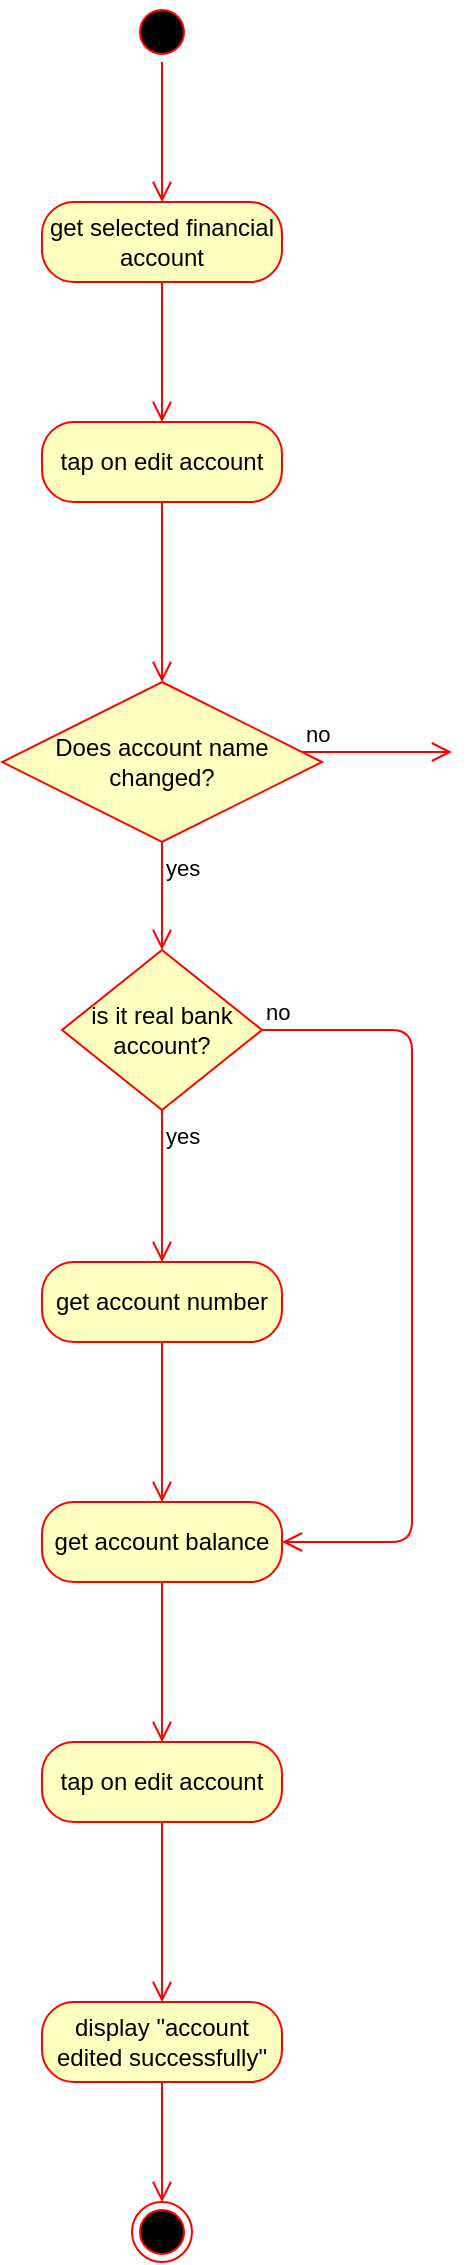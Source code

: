 <mxfile version="12.2.3" type="device" pages="1"><diagram id="bx2xhOzk0KAATfLugPg1" name="Page-1"><mxGraphModel dx="854" dy="397" grid="1" gridSize="10" guides="1" tooltips="1" connect="1" arrows="1" fold="1" page="1" pageScale="1" pageWidth="827" pageHeight="1169" math="0" shadow="0"><root><mxCell id="0"/><mxCell id="1" parent="0"/><mxCell id="EmCH7hKtOOxVpFWdAV5T-1" value="" style="ellipse;html=1;shape=startState;fillColor=#000000;strokeColor=#ff0000;" vertex="1" parent="1"><mxGeometry x="380" y="30" width="30" height="30" as="geometry"/></mxCell><mxCell id="EmCH7hKtOOxVpFWdAV5T-2" value="" style="edgeStyle=orthogonalEdgeStyle;html=1;verticalAlign=bottom;endArrow=open;endSize=8;strokeColor=#ff0000;entryX=0.5;entryY=0;entryDx=0;entryDy=0;" edge="1" source="EmCH7hKtOOxVpFWdAV5T-1" parent="1" target="EmCH7hKtOOxVpFWdAV5T-3"><mxGeometry relative="1" as="geometry"><mxPoint x="395" y="120" as="targetPoint"/></mxGeometry></mxCell><mxCell id="EmCH7hKtOOxVpFWdAV5T-3" value="get selected financial account" style="rounded=1;whiteSpace=wrap;html=1;arcSize=40;fontColor=#000000;fillColor=#ffffc0;strokeColor=#ff0000;" vertex="1" parent="1"><mxGeometry x="335" y="130" width="120" height="40" as="geometry"/></mxCell><mxCell id="EmCH7hKtOOxVpFWdAV5T-4" value="" style="edgeStyle=orthogonalEdgeStyle;html=1;verticalAlign=bottom;endArrow=open;endSize=8;strokeColor=#ff0000;entryX=0.5;entryY=0;entryDx=0;entryDy=0;" edge="1" source="EmCH7hKtOOxVpFWdAV5T-3" parent="1" target="EmCH7hKtOOxVpFWdAV5T-5"><mxGeometry relative="1" as="geometry"><mxPoint x="395" y="230" as="targetPoint"/></mxGeometry></mxCell><mxCell id="EmCH7hKtOOxVpFWdAV5T-5" value="tap on edit account" style="rounded=1;whiteSpace=wrap;html=1;arcSize=40;fontColor=#000000;fillColor=#ffffc0;strokeColor=#ff0000;" vertex="1" parent="1"><mxGeometry x="335" y="240" width="120" height="40" as="geometry"/></mxCell><mxCell id="EmCH7hKtOOxVpFWdAV5T-6" value="" style="edgeStyle=orthogonalEdgeStyle;html=1;verticalAlign=bottom;endArrow=open;endSize=8;strokeColor=#ff0000;entryX=0.5;entryY=0;entryDx=0;entryDy=0;" edge="1" source="EmCH7hKtOOxVpFWdAV5T-5" parent="1" target="EmCH7hKtOOxVpFWdAV5T-14"><mxGeometry relative="1" as="geometry"><mxPoint x="395" y="360" as="targetPoint"/><Array as="points"><mxPoint x="395" y="370"/></Array></mxGeometry></mxCell><mxCell id="EmCH7hKtOOxVpFWdAV5T-14" value="Does account name changed?" style="rhombus;whiteSpace=wrap;html=1;fillColor=#ffffc0;strokeColor=#ff0000;" vertex="1" parent="1"><mxGeometry x="315" y="370" width="160" height="80" as="geometry"/></mxCell><mxCell id="EmCH7hKtOOxVpFWdAV5T-15" value="no" style="edgeStyle=orthogonalEdgeStyle;html=1;align=left;verticalAlign=bottom;endArrow=open;endSize=8;strokeColor=#ff0000;" edge="1" source="EmCH7hKtOOxVpFWdAV5T-14" parent="1"><mxGeometry x="-1" relative="1" as="geometry"><mxPoint x="540" y="405" as="targetPoint"/><Array as="points"><mxPoint x="530" y="405"/></Array></mxGeometry></mxCell><mxCell id="EmCH7hKtOOxVpFWdAV5T-16" value="yes" style="edgeStyle=orthogonalEdgeStyle;html=1;align=left;verticalAlign=top;endArrow=open;endSize=8;strokeColor=#ff0000;entryX=0.5;entryY=0;entryDx=0;entryDy=0;" edge="1" source="EmCH7hKtOOxVpFWdAV5T-14" parent="1" target="EmCH7hKtOOxVpFWdAV5T-17"><mxGeometry x="-1" relative="1" as="geometry"><mxPoint x="395" y="490" as="targetPoint"/></mxGeometry></mxCell><mxCell id="EmCH7hKtOOxVpFWdAV5T-17" value="is it real bank account?" style="rhombus;whiteSpace=wrap;html=1;fillColor=#ffffc0;strokeColor=#ff0000;" vertex="1" parent="1"><mxGeometry x="345" y="504" width="100" height="80" as="geometry"/></mxCell><mxCell id="EmCH7hKtOOxVpFWdAV5T-18" value="no" style="edgeStyle=orthogonalEdgeStyle;html=1;align=left;verticalAlign=bottom;endArrow=open;endSize=8;strokeColor=#ff0000;" edge="1" source="EmCH7hKtOOxVpFWdAV5T-17" parent="1" target="EmCH7hKtOOxVpFWdAV5T-22"><mxGeometry x="-1" relative="1" as="geometry"><mxPoint x="520" y="544" as="targetPoint"/><Array as="points"><mxPoint x="520" y="544"/><mxPoint x="520" y="800"/></Array></mxGeometry></mxCell><mxCell id="EmCH7hKtOOxVpFWdAV5T-19" value="yes" style="edgeStyle=orthogonalEdgeStyle;html=1;align=left;verticalAlign=top;endArrow=open;endSize=8;strokeColor=#ff0000;entryX=0.5;entryY=0;entryDx=0;entryDy=0;" edge="1" source="EmCH7hKtOOxVpFWdAV5T-17" parent="1" target="EmCH7hKtOOxVpFWdAV5T-20"><mxGeometry x="-1" relative="1" as="geometry"><mxPoint x="395" y="650" as="targetPoint"/><Array as="points"><mxPoint x="395" y="600"/><mxPoint x="395" y="600"/></Array></mxGeometry></mxCell><mxCell id="EmCH7hKtOOxVpFWdAV5T-20" value="get account number" style="rounded=1;whiteSpace=wrap;html=1;arcSize=40;fontColor=#000000;fillColor=#ffffc0;strokeColor=#ff0000;" vertex="1" parent="1"><mxGeometry x="335" y="660" width="120" height="40" as="geometry"/></mxCell><mxCell id="EmCH7hKtOOxVpFWdAV5T-21" value="" style="edgeStyle=orthogonalEdgeStyle;html=1;verticalAlign=bottom;endArrow=open;endSize=8;strokeColor=#ff0000;entryX=0.5;entryY=0;entryDx=0;entryDy=0;" edge="1" source="EmCH7hKtOOxVpFWdAV5T-20" parent="1" target="EmCH7hKtOOxVpFWdAV5T-22"><mxGeometry relative="1" as="geometry"><mxPoint x="395" y="770" as="targetPoint"/></mxGeometry></mxCell><mxCell id="EmCH7hKtOOxVpFWdAV5T-22" value="get account balance" style="rounded=1;whiteSpace=wrap;html=1;arcSize=40;fontColor=#000000;fillColor=#ffffc0;strokeColor=#ff0000;" vertex="1" parent="1"><mxGeometry x="335" y="780" width="120" height="40" as="geometry"/></mxCell><mxCell id="EmCH7hKtOOxVpFWdAV5T-23" value="" style="edgeStyle=orthogonalEdgeStyle;html=1;verticalAlign=bottom;endArrow=open;endSize=8;strokeColor=#ff0000;entryX=0.5;entryY=0;entryDx=0;entryDy=0;" edge="1" source="EmCH7hKtOOxVpFWdAV5T-22" parent="1" target="EmCH7hKtOOxVpFWdAV5T-24"><mxGeometry relative="1" as="geometry"><mxPoint x="395" y="890" as="targetPoint"/></mxGeometry></mxCell><mxCell id="EmCH7hKtOOxVpFWdAV5T-24" value="tap on edit account" style="rounded=1;whiteSpace=wrap;html=1;arcSize=40;fontColor=#000000;fillColor=#ffffc0;strokeColor=#ff0000;" vertex="1" parent="1"><mxGeometry x="335" y="900" width="120" height="40" as="geometry"/></mxCell><mxCell id="EmCH7hKtOOxVpFWdAV5T-25" value="" style="edgeStyle=orthogonalEdgeStyle;html=1;verticalAlign=bottom;endArrow=open;endSize=8;strokeColor=#ff0000;entryX=0.5;entryY=0;entryDx=0;entryDy=0;" edge="1" source="EmCH7hKtOOxVpFWdAV5T-24" parent="1" target="EmCH7hKtOOxVpFWdAV5T-26"><mxGeometry relative="1" as="geometry"><mxPoint x="395" y="1010" as="targetPoint"/></mxGeometry></mxCell><mxCell id="EmCH7hKtOOxVpFWdAV5T-26" value="display &quot;account edited successfully&quot;" style="rounded=1;whiteSpace=wrap;html=1;arcSize=40;fontColor=#000000;fillColor=#ffffc0;strokeColor=#ff0000;" vertex="1" parent="1"><mxGeometry x="335" y="1030" width="120" height="40" as="geometry"/></mxCell><mxCell id="EmCH7hKtOOxVpFWdAV5T-27" value="" style="edgeStyle=orthogonalEdgeStyle;html=1;verticalAlign=bottom;endArrow=open;endSize=8;strokeColor=#ff0000;entryX=0.5;entryY=0;entryDx=0;entryDy=0;" edge="1" source="EmCH7hKtOOxVpFWdAV5T-26" parent="1" target="EmCH7hKtOOxVpFWdAV5T-28"><mxGeometry relative="1" as="geometry"><mxPoint x="395" y="1130" as="targetPoint"/></mxGeometry></mxCell><mxCell id="EmCH7hKtOOxVpFWdAV5T-28" value="" style="ellipse;html=1;shape=endState;fillColor=#000000;strokeColor=#ff0000;" vertex="1" parent="1"><mxGeometry x="380" y="1130" width="30" height="30" as="geometry"/></mxCell></root></mxGraphModel></diagram></mxfile>